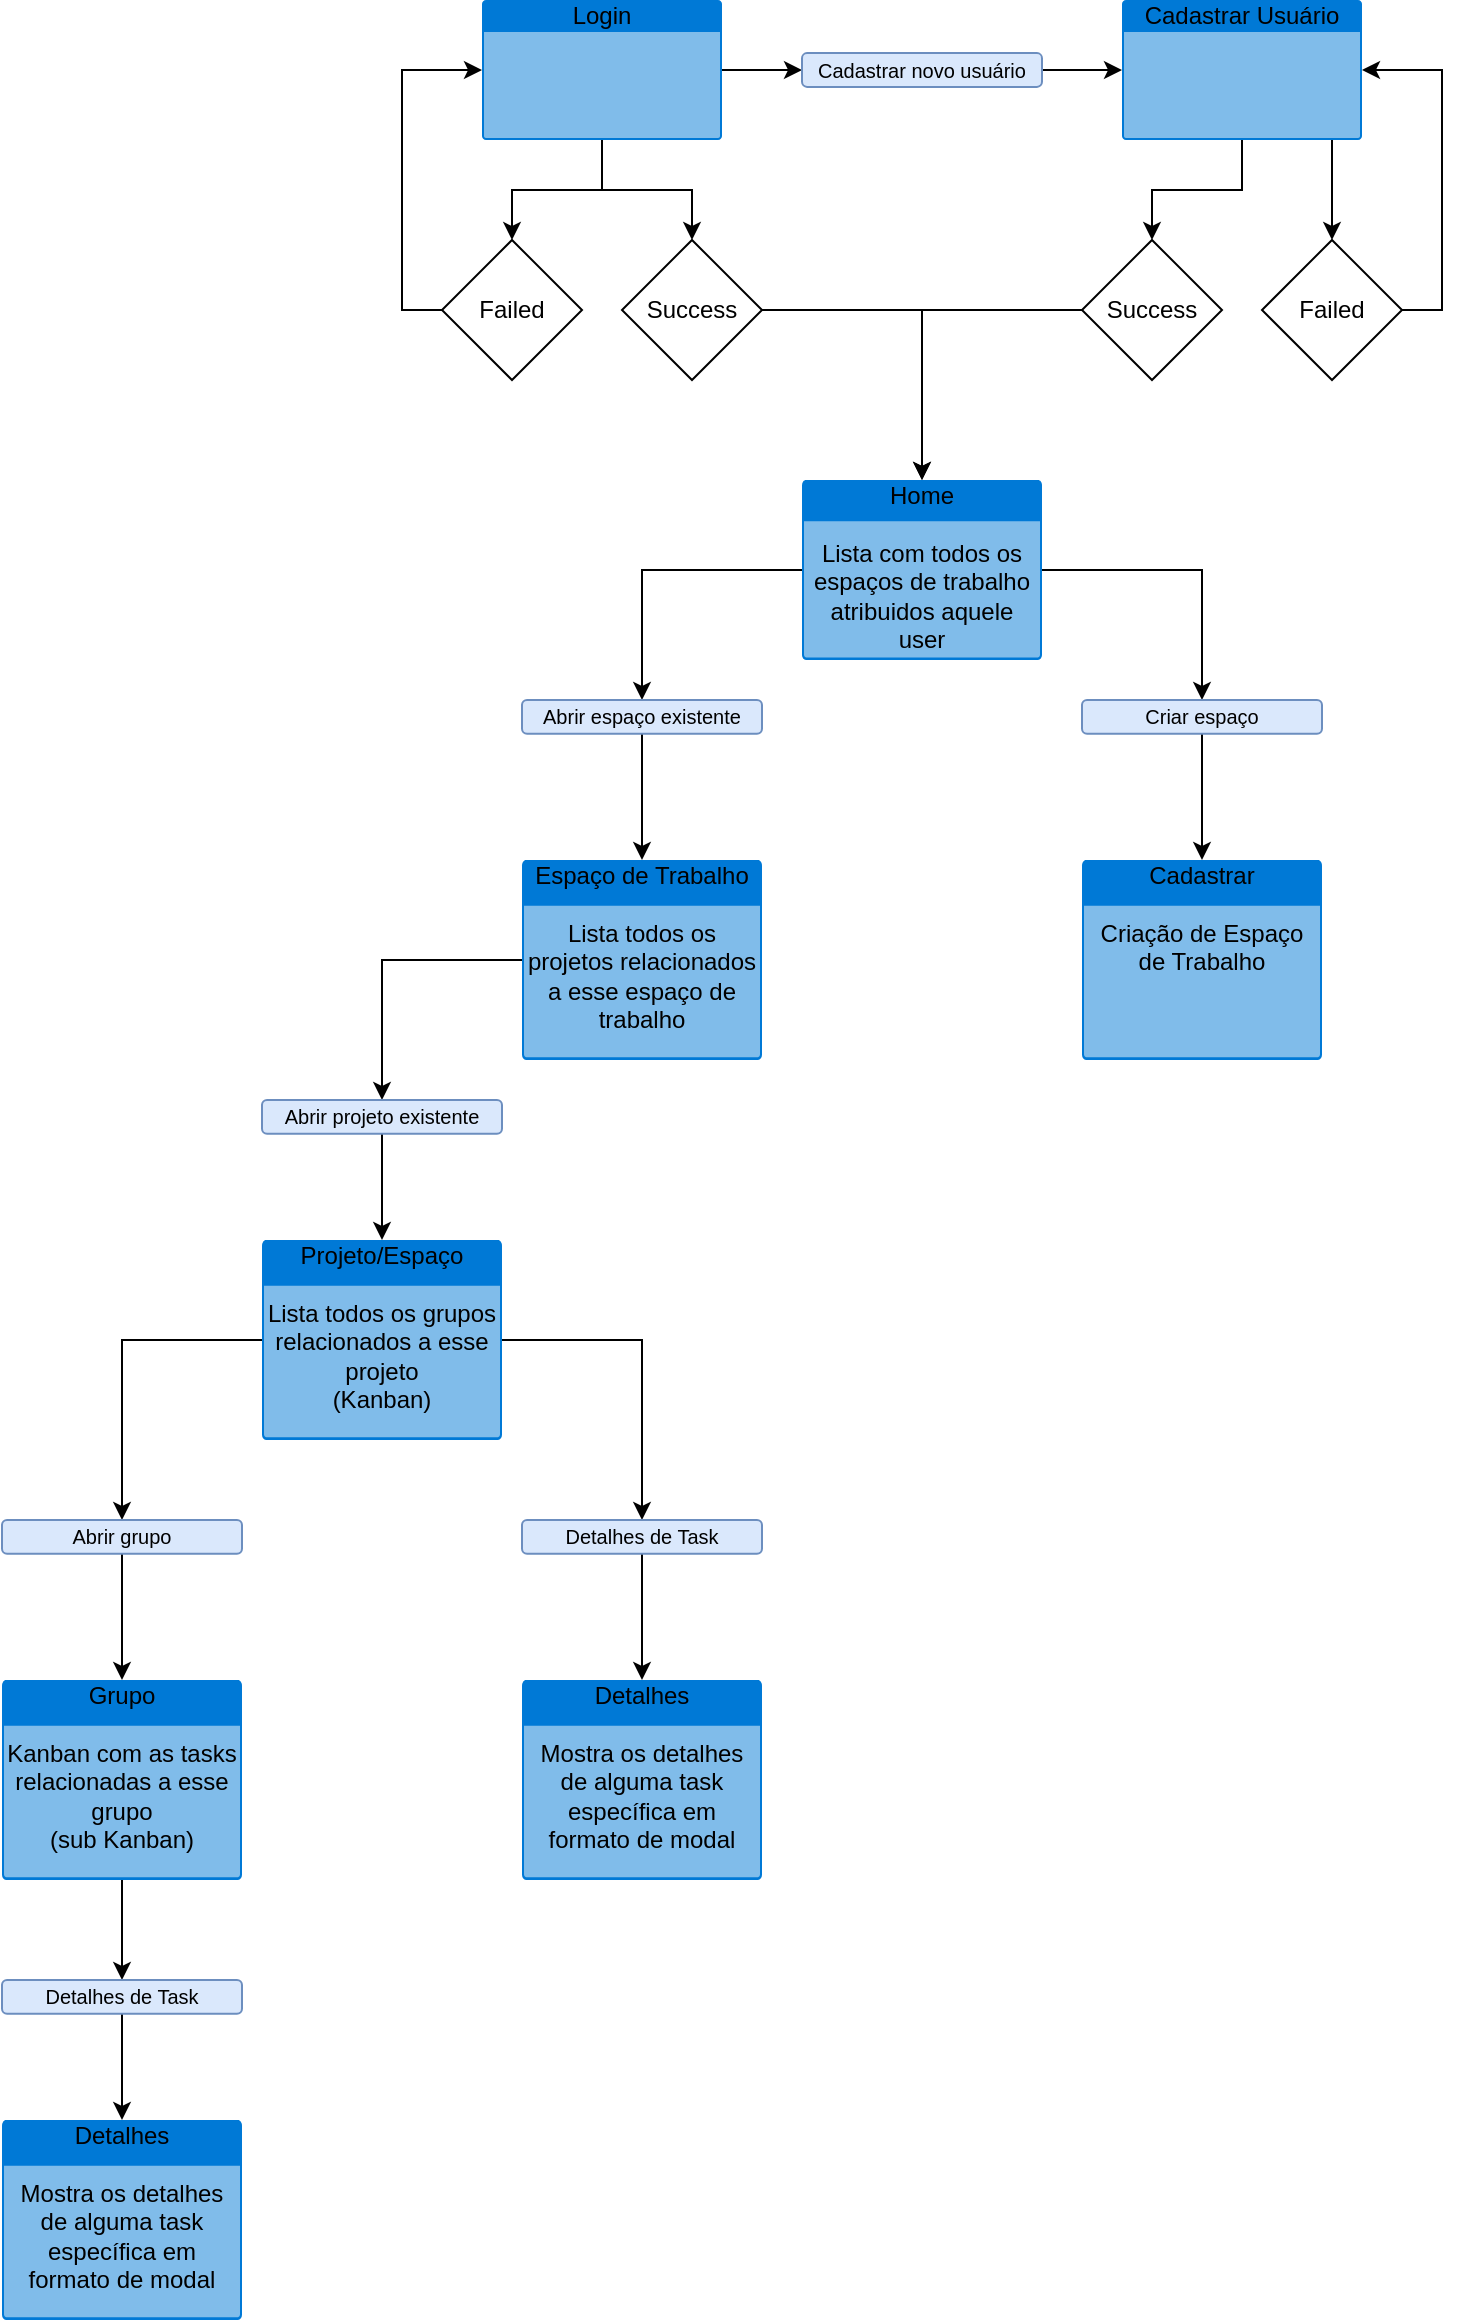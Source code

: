 <mxfile version="21.6.1" type="github">
  <diagram id="piDafpqhtRUU5qUU-vj8" name="Page-1">
    <mxGraphModel dx="2243" dy="1233" grid="1" gridSize="10" guides="1" tooltips="1" connect="1" arrows="1" fold="1" page="1" pageScale="1" pageWidth="1169" pageHeight="827" math="0" shadow="0">
      <root>
        <mxCell id="0" />
        <mxCell id="1" parent="0" />
        <mxCell id="CA_kTGxsJsAhTeSayjLV-10" style="edgeStyle=orthogonalEdgeStyle;rounded=0;orthogonalLoop=1;jettySize=auto;html=1;" edge="1" parent="1" source="CA_kTGxsJsAhTeSayjLV-1" target="CA_kTGxsJsAhTeSayjLV-8">
          <mxGeometry relative="1" as="geometry" />
        </mxCell>
        <mxCell id="CA_kTGxsJsAhTeSayjLV-23" style="edgeStyle=orthogonalEdgeStyle;rounded=0;orthogonalLoop=1;jettySize=auto;html=1;entryX=0.5;entryY=0;entryDx=0;entryDy=0;" edge="1" parent="1" source="CA_kTGxsJsAhTeSayjLV-1" target="CA_kTGxsJsAhTeSayjLV-14">
          <mxGeometry relative="1" as="geometry" />
        </mxCell>
        <mxCell id="CA_kTGxsJsAhTeSayjLV-24" style="edgeStyle=orthogonalEdgeStyle;rounded=0;orthogonalLoop=1;jettySize=auto;html=1;entryX=0.5;entryY=0;entryDx=0;entryDy=0;" edge="1" parent="1" source="CA_kTGxsJsAhTeSayjLV-1" target="CA_kTGxsJsAhTeSayjLV-15">
          <mxGeometry relative="1" as="geometry" />
        </mxCell>
        <mxCell id="CA_kTGxsJsAhTeSayjLV-1" value="Login" style="html=1;whiteSpace=wrap;strokeColor=none;fillColor=#0079D6;labelPosition=center;verticalLabelPosition=middle;verticalAlign=top;align=center;fontSize=12;outlineConnect=0;spacingTop=-6;fontColor=default;sketch=0;shape=mxgraph.sitemap.page;" vertex="1" parent="1">
          <mxGeometry x="370" y="81" width="120" height="70" as="geometry" />
        </mxCell>
        <mxCell id="CA_kTGxsJsAhTeSayjLV-16" style="edgeStyle=orthogonalEdgeStyle;rounded=0;orthogonalLoop=1;jettySize=auto;html=1;entryX=0.5;entryY=0;entryDx=0;entryDy=0;" edge="1" parent="1" source="CA_kTGxsJsAhTeSayjLV-2" target="CA_kTGxsJsAhTeSayjLV-12">
          <mxGeometry relative="1" as="geometry" />
        </mxCell>
        <mxCell id="CA_kTGxsJsAhTeSayjLV-17" style="edgeStyle=orthogonalEdgeStyle;rounded=0;orthogonalLoop=1;jettySize=auto;html=1;entryX=0.5;entryY=0;entryDx=0;entryDy=0;" edge="1" parent="1" target="CA_kTGxsJsAhTeSayjLV-13">
          <mxGeometry relative="1" as="geometry">
            <mxPoint x="710" y="100" as="sourcePoint" />
          </mxGeometry>
        </mxCell>
        <mxCell id="CA_kTGxsJsAhTeSayjLV-2" value="Cadastrar Usuário" style="html=1;whiteSpace=wrap;strokeColor=none;fillColor=#0079D6;labelPosition=center;verticalLabelPosition=middle;verticalAlign=top;align=center;fontSize=12;outlineConnect=0;spacingTop=-6;fontColor=default;sketch=0;shape=mxgraph.sitemap.page;" vertex="1" parent="1">
          <mxGeometry x="690" y="81" width="120" height="70" as="geometry" />
        </mxCell>
        <mxCell id="CA_kTGxsJsAhTeSayjLV-27" style="edgeStyle=orthogonalEdgeStyle;rounded=0;orthogonalLoop=1;jettySize=auto;html=1;entryX=0.5;entryY=0;entryDx=0;entryDy=0;" edge="1" parent="1" source="CA_kTGxsJsAhTeSayjLV-3" target="CA_kTGxsJsAhTeSayjLV-25">
          <mxGeometry relative="1" as="geometry" />
        </mxCell>
        <mxCell id="CA_kTGxsJsAhTeSayjLV-37" style="edgeStyle=orthogonalEdgeStyle;rounded=0;orthogonalLoop=1;jettySize=auto;html=1;entryX=0.5;entryY=0;entryDx=0;entryDy=0;" edge="1" parent="1" source="CA_kTGxsJsAhTeSayjLV-3" target="CA_kTGxsJsAhTeSayjLV-36">
          <mxGeometry relative="1" as="geometry" />
        </mxCell>
        <mxCell id="CA_kTGxsJsAhTeSayjLV-3" value="Home&lt;br&gt;&lt;br&gt;Lista com todos os&lt;br&gt;espaços de trabalho&lt;br&gt;atribuidos aquele user" style="html=1;whiteSpace=wrap;strokeColor=none;fillColor=#0079D6;labelPosition=center;verticalLabelPosition=middle;verticalAlign=top;align=center;fontSize=12;outlineConnect=0;spacingTop=-6;fontColor=default;sketch=0;shape=mxgraph.sitemap.page;" vertex="1" parent="1">
          <mxGeometry x="530" y="321" width="120" height="90" as="geometry" />
        </mxCell>
        <mxCell id="CA_kTGxsJsAhTeSayjLV-30" style="edgeStyle=orthogonalEdgeStyle;rounded=0;orthogonalLoop=1;jettySize=auto;html=1;entryX=0.5;entryY=0;entryDx=0;entryDy=0;" edge="1" parent="1" source="CA_kTGxsJsAhTeSayjLV-4" target="CA_kTGxsJsAhTeSayjLV-29">
          <mxGeometry relative="1" as="geometry" />
        </mxCell>
        <mxCell id="CA_kTGxsJsAhTeSayjLV-4" value="Espaço de Trabalho&lt;br&gt;&lt;br&gt;Lista todos os projetos relacionados a esse espaço de trabalho" style="html=1;whiteSpace=wrap;strokeColor=none;fillColor=#0079D6;labelPosition=center;verticalLabelPosition=middle;verticalAlign=top;align=center;fontSize=12;outlineConnect=0;spacingTop=-6;fontColor=default;sketch=0;shape=mxgraph.sitemap.page;" vertex="1" parent="1">
          <mxGeometry x="390" y="511" width="120" height="100" as="geometry" />
        </mxCell>
        <mxCell id="CA_kTGxsJsAhTeSayjLV-47" style="edgeStyle=orthogonalEdgeStyle;rounded=0;orthogonalLoop=1;jettySize=auto;html=1;entryX=0.5;entryY=0;entryDx=0;entryDy=0;" edge="1" parent="1" source="CA_kTGxsJsAhTeSayjLV-6" target="CA_kTGxsJsAhTeSayjLV-45">
          <mxGeometry relative="1" as="geometry" />
        </mxCell>
        <mxCell id="CA_kTGxsJsAhTeSayjLV-6" value="Grupo&lt;br&gt;&lt;br&gt;Kanban com as tasks relacionadas a esse grupo&lt;br&gt;(sub Kanban)" style="html=1;whiteSpace=wrap;strokeColor=none;fillColor=#0079D6;labelPosition=center;verticalLabelPosition=middle;verticalAlign=top;align=center;fontSize=12;outlineConnect=0;spacingTop=-6;fontColor=default;sketch=0;shape=mxgraph.sitemap.page;" vertex="1" parent="1">
          <mxGeometry x="130" y="921" width="120" height="100" as="geometry" />
        </mxCell>
        <mxCell id="CA_kTGxsJsAhTeSayjLV-34" style="edgeStyle=orthogonalEdgeStyle;rounded=0;orthogonalLoop=1;jettySize=auto;html=1;entryX=0.5;entryY=0;entryDx=0;entryDy=0;" edge="1" parent="1" source="CA_kTGxsJsAhTeSayjLV-7" target="CA_kTGxsJsAhTeSayjLV-33">
          <mxGeometry relative="1" as="geometry" />
        </mxCell>
        <mxCell id="CA_kTGxsJsAhTeSayjLV-42" style="edgeStyle=orthogonalEdgeStyle;rounded=0;orthogonalLoop=1;jettySize=auto;html=1;entryX=0.5;entryY=0;entryDx=0;entryDy=0;" edge="1" parent="1" source="CA_kTGxsJsAhTeSayjLV-7" target="CA_kTGxsJsAhTeSayjLV-41">
          <mxGeometry relative="1" as="geometry" />
        </mxCell>
        <mxCell id="CA_kTGxsJsAhTeSayjLV-7" value="Projeto/Espaço&lt;br&gt;&lt;br&gt;Lista todos os grupos relacionados a esse projeto&lt;br&gt;(Kanban)" style="html=1;whiteSpace=wrap;strokeColor=none;fillColor=#0079D6;labelPosition=center;verticalLabelPosition=middle;verticalAlign=top;align=center;fontSize=12;outlineConnect=0;spacingTop=-6;fontColor=default;sketch=0;shape=mxgraph.sitemap.page;" vertex="1" parent="1">
          <mxGeometry x="260" y="701" width="120" height="100" as="geometry" />
        </mxCell>
        <mxCell id="CA_kTGxsJsAhTeSayjLV-11" style="edgeStyle=orthogonalEdgeStyle;rounded=0;orthogonalLoop=1;jettySize=auto;html=1;entryX=0;entryY=0.5;entryDx=0;entryDy=0;entryPerimeter=0;" edge="1" parent="1" source="CA_kTGxsJsAhTeSayjLV-8" target="CA_kTGxsJsAhTeSayjLV-2">
          <mxGeometry relative="1" as="geometry" />
        </mxCell>
        <mxCell id="CA_kTGxsJsAhTeSayjLV-8" value="Cadastrar novo usuário" style="rounded=1;html=1;shadow=0;dashed=0;whiteSpace=wrap;fontSize=10;fillColor=#dae8fc;align=center;strokeColor=#6c8ebf;labelBackgroundColor=none;" vertex="1" parent="1">
          <mxGeometry x="530" y="107.56" width="120" height="16.88" as="geometry" />
        </mxCell>
        <mxCell id="CA_kTGxsJsAhTeSayjLV-20" style="edgeStyle=orthogonalEdgeStyle;rounded=0;orthogonalLoop=1;jettySize=auto;html=1;entryX=0.5;entryY=0;entryDx=0;entryDy=0;entryPerimeter=0;" edge="1" parent="1" source="CA_kTGxsJsAhTeSayjLV-12" target="CA_kTGxsJsAhTeSayjLV-3">
          <mxGeometry relative="1" as="geometry" />
        </mxCell>
        <mxCell id="CA_kTGxsJsAhTeSayjLV-12" value="Success" style="rhombus;whiteSpace=wrap;html=1;" vertex="1" parent="1">
          <mxGeometry x="670" y="201" width="70" height="70" as="geometry" />
        </mxCell>
        <mxCell id="CA_kTGxsJsAhTeSayjLV-19" style="edgeStyle=orthogonalEdgeStyle;rounded=0;orthogonalLoop=1;jettySize=auto;html=1;entryX=1;entryY=0.5;entryDx=0;entryDy=0;entryPerimeter=0;exitX=1;exitY=0.5;exitDx=0;exitDy=0;" edge="1" parent="1" source="CA_kTGxsJsAhTeSayjLV-13" target="CA_kTGxsJsAhTeSayjLV-2">
          <mxGeometry relative="1" as="geometry">
            <mxPoint x="840" y="107.56" as="targetPoint" />
            <mxPoint x="860" y="237.56" as="sourcePoint" />
          </mxGeometry>
        </mxCell>
        <mxCell id="CA_kTGxsJsAhTeSayjLV-13" value="Failed" style="rhombus;whiteSpace=wrap;html=1;" vertex="1" parent="1">
          <mxGeometry x="760" y="201" width="70" height="70" as="geometry" />
        </mxCell>
        <mxCell id="CA_kTGxsJsAhTeSayjLV-21" style="edgeStyle=orthogonalEdgeStyle;rounded=0;orthogonalLoop=1;jettySize=auto;html=1;entryX=0.5;entryY=0;entryDx=0;entryDy=0;entryPerimeter=0;" edge="1" parent="1" source="CA_kTGxsJsAhTeSayjLV-14" target="CA_kTGxsJsAhTeSayjLV-3">
          <mxGeometry relative="1" as="geometry" />
        </mxCell>
        <mxCell id="CA_kTGxsJsAhTeSayjLV-14" value="Success" style="rhombus;whiteSpace=wrap;html=1;" vertex="1" parent="1">
          <mxGeometry x="440" y="201" width="70" height="70" as="geometry" />
        </mxCell>
        <mxCell id="CA_kTGxsJsAhTeSayjLV-22" style="edgeStyle=orthogonalEdgeStyle;rounded=0;orthogonalLoop=1;jettySize=auto;html=1;entryX=0;entryY=0.5;entryDx=0;entryDy=0;entryPerimeter=0;exitX=0;exitY=0.5;exitDx=0;exitDy=0;" edge="1" parent="1" source="CA_kTGxsJsAhTeSayjLV-15" target="CA_kTGxsJsAhTeSayjLV-1">
          <mxGeometry relative="1" as="geometry" />
        </mxCell>
        <mxCell id="CA_kTGxsJsAhTeSayjLV-15" value="Failed" style="rhombus;whiteSpace=wrap;html=1;" vertex="1" parent="1">
          <mxGeometry x="350" y="201" width="70" height="70" as="geometry" />
        </mxCell>
        <mxCell id="CA_kTGxsJsAhTeSayjLV-28" style="edgeStyle=orthogonalEdgeStyle;rounded=0;orthogonalLoop=1;jettySize=auto;html=1;" edge="1" parent="1" source="CA_kTGxsJsAhTeSayjLV-25" target="CA_kTGxsJsAhTeSayjLV-4">
          <mxGeometry relative="1" as="geometry" />
        </mxCell>
        <mxCell id="CA_kTGxsJsAhTeSayjLV-25" value="Abrir espaço existente" style="rounded=1;html=1;shadow=0;dashed=0;whiteSpace=wrap;fontSize=10;fillColor=#dae8fc;align=center;strokeColor=#6c8ebf;labelBackgroundColor=none;" vertex="1" parent="1">
          <mxGeometry x="390" y="431" width="120" height="16.88" as="geometry" />
        </mxCell>
        <mxCell id="CA_kTGxsJsAhTeSayjLV-32" style="edgeStyle=orthogonalEdgeStyle;rounded=0;orthogonalLoop=1;jettySize=auto;html=1;" edge="1" parent="1" source="CA_kTGxsJsAhTeSayjLV-29" target="CA_kTGxsJsAhTeSayjLV-7">
          <mxGeometry relative="1" as="geometry" />
        </mxCell>
        <mxCell id="CA_kTGxsJsAhTeSayjLV-29" value="Abrir projeto existente" style="rounded=1;html=1;shadow=0;dashed=0;whiteSpace=wrap;fontSize=10;fillColor=#dae8fc;align=center;strokeColor=#6c8ebf;labelBackgroundColor=none;" vertex="1" parent="1">
          <mxGeometry x="260" y="631" width="120" height="16.88" as="geometry" />
        </mxCell>
        <mxCell id="CA_kTGxsJsAhTeSayjLV-35" style="edgeStyle=orthogonalEdgeStyle;rounded=0;orthogonalLoop=1;jettySize=auto;html=1;entryX=0.5;entryY=0;entryDx=0;entryDy=0;entryPerimeter=0;" edge="1" parent="1" source="CA_kTGxsJsAhTeSayjLV-33" target="CA_kTGxsJsAhTeSayjLV-6">
          <mxGeometry relative="1" as="geometry" />
        </mxCell>
        <mxCell id="CA_kTGxsJsAhTeSayjLV-33" value="Abrir grupo" style="rounded=1;html=1;shadow=0;dashed=0;whiteSpace=wrap;fontSize=10;fillColor=#dae8fc;align=center;strokeColor=#6c8ebf;labelBackgroundColor=none;" vertex="1" parent="1">
          <mxGeometry x="130" y="841" width="120" height="16.88" as="geometry" />
        </mxCell>
        <mxCell id="CA_kTGxsJsAhTeSayjLV-39" style="edgeStyle=orthogonalEdgeStyle;rounded=0;orthogonalLoop=1;jettySize=auto;html=1;entryX=0.5;entryY=0;entryDx=0;entryDy=0;entryPerimeter=0;" edge="1" parent="1" source="CA_kTGxsJsAhTeSayjLV-36" target="CA_kTGxsJsAhTeSayjLV-38">
          <mxGeometry relative="1" as="geometry" />
        </mxCell>
        <mxCell id="CA_kTGxsJsAhTeSayjLV-36" value="Criar espaço" style="rounded=1;html=1;shadow=0;dashed=0;whiteSpace=wrap;fontSize=10;fillColor=#dae8fc;align=center;strokeColor=#6c8ebf;labelBackgroundColor=none;" vertex="1" parent="1">
          <mxGeometry x="670" y="431" width="120" height="16.88" as="geometry" />
        </mxCell>
        <mxCell id="CA_kTGxsJsAhTeSayjLV-38" value="Cadastrar&lt;br&gt;&lt;br&gt;Criação de Espaço &lt;br&gt;de Trabalho" style="html=1;whiteSpace=wrap;strokeColor=none;fillColor=#0079D6;labelPosition=center;verticalLabelPosition=middle;verticalAlign=top;align=center;fontSize=12;outlineConnect=0;spacingTop=-6;fontColor=default;sketch=0;shape=mxgraph.sitemap.page;" vertex="1" parent="1">
          <mxGeometry x="670" y="511" width="120" height="100" as="geometry" />
        </mxCell>
        <mxCell id="CA_kTGxsJsAhTeSayjLV-44" style="edgeStyle=orthogonalEdgeStyle;rounded=0;orthogonalLoop=1;jettySize=auto;html=1;" edge="1" parent="1" source="CA_kTGxsJsAhTeSayjLV-41" target="CA_kTGxsJsAhTeSayjLV-43">
          <mxGeometry relative="1" as="geometry" />
        </mxCell>
        <mxCell id="CA_kTGxsJsAhTeSayjLV-41" value="Detalhes de Task" style="rounded=1;html=1;shadow=0;dashed=0;whiteSpace=wrap;fontSize=10;fillColor=#dae8fc;align=center;strokeColor=#6c8ebf;labelBackgroundColor=none;" vertex="1" parent="1">
          <mxGeometry x="390" y="841" width="120" height="16.88" as="geometry" />
        </mxCell>
        <mxCell id="CA_kTGxsJsAhTeSayjLV-43" value="Detalhes&lt;br&gt;&lt;br&gt;Mostra os detalhes de alguma task específica em formato de modal" style="html=1;whiteSpace=wrap;strokeColor=none;fillColor=#0079D6;labelPosition=center;verticalLabelPosition=middle;verticalAlign=top;align=center;fontSize=12;outlineConnect=0;spacingTop=-6;fontColor=default;sketch=0;shape=mxgraph.sitemap.page;" vertex="1" parent="1">
          <mxGeometry x="390" y="921" width="120" height="100" as="geometry" />
        </mxCell>
        <mxCell id="CA_kTGxsJsAhTeSayjLV-48" style="edgeStyle=orthogonalEdgeStyle;rounded=0;orthogonalLoop=1;jettySize=auto;html=1;" edge="1" parent="1" source="CA_kTGxsJsAhTeSayjLV-45" target="CA_kTGxsJsAhTeSayjLV-46">
          <mxGeometry relative="1" as="geometry" />
        </mxCell>
        <mxCell id="CA_kTGxsJsAhTeSayjLV-45" value="Detalhes de Task" style="rounded=1;html=1;shadow=0;dashed=0;whiteSpace=wrap;fontSize=10;fillColor=#dae8fc;align=center;strokeColor=#6c8ebf;labelBackgroundColor=none;" vertex="1" parent="1">
          <mxGeometry x="130" y="1071" width="120" height="16.88" as="geometry" />
        </mxCell>
        <mxCell id="CA_kTGxsJsAhTeSayjLV-46" value="Detalhes&lt;br&gt;&lt;br&gt;Mostra os detalhes de alguma task específica em formato de modal" style="html=1;whiteSpace=wrap;strokeColor=none;fillColor=#0079D6;labelPosition=center;verticalLabelPosition=middle;verticalAlign=top;align=center;fontSize=12;outlineConnect=0;spacingTop=-6;fontColor=default;sketch=0;shape=mxgraph.sitemap.page;" vertex="1" parent="1">
          <mxGeometry x="130" y="1141" width="120" height="100" as="geometry" />
        </mxCell>
      </root>
    </mxGraphModel>
  </diagram>
</mxfile>
